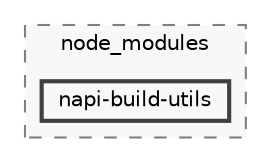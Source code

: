 digraph "backend/node_modules/napi-build-utils"
{
 // LATEX_PDF_SIZE
  bgcolor="transparent";
  edge [fontname=Helvetica,fontsize=10,labelfontname=Helvetica,labelfontsize=10];
  node [fontname=Helvetica,fontsize=10,shape=box,height=0.2,width=0.4];
  compound=true
  subgraph clusterdir_86dbea9de526ba50b112ba867d8b4b1f {
    graph [ bgcolor="#f8f8f8", pencolor="grey50", label="node_modules", fontname=Helvetica,fontsize=10 style="filled,dashed", URL="dir_86dbea9de526ba50b112ba867d8b4b1f.html",tooltip=""]
  dir_707850a0daa7486f74a13630a9f61d2a [label="napi-build-utils", fillcolor="#f8f8f8", color="grey25", style="filled,bold", URL="dir_707850a0daa7486f74a13630a9f61d2a.html",tooltip=""];
  }
}
